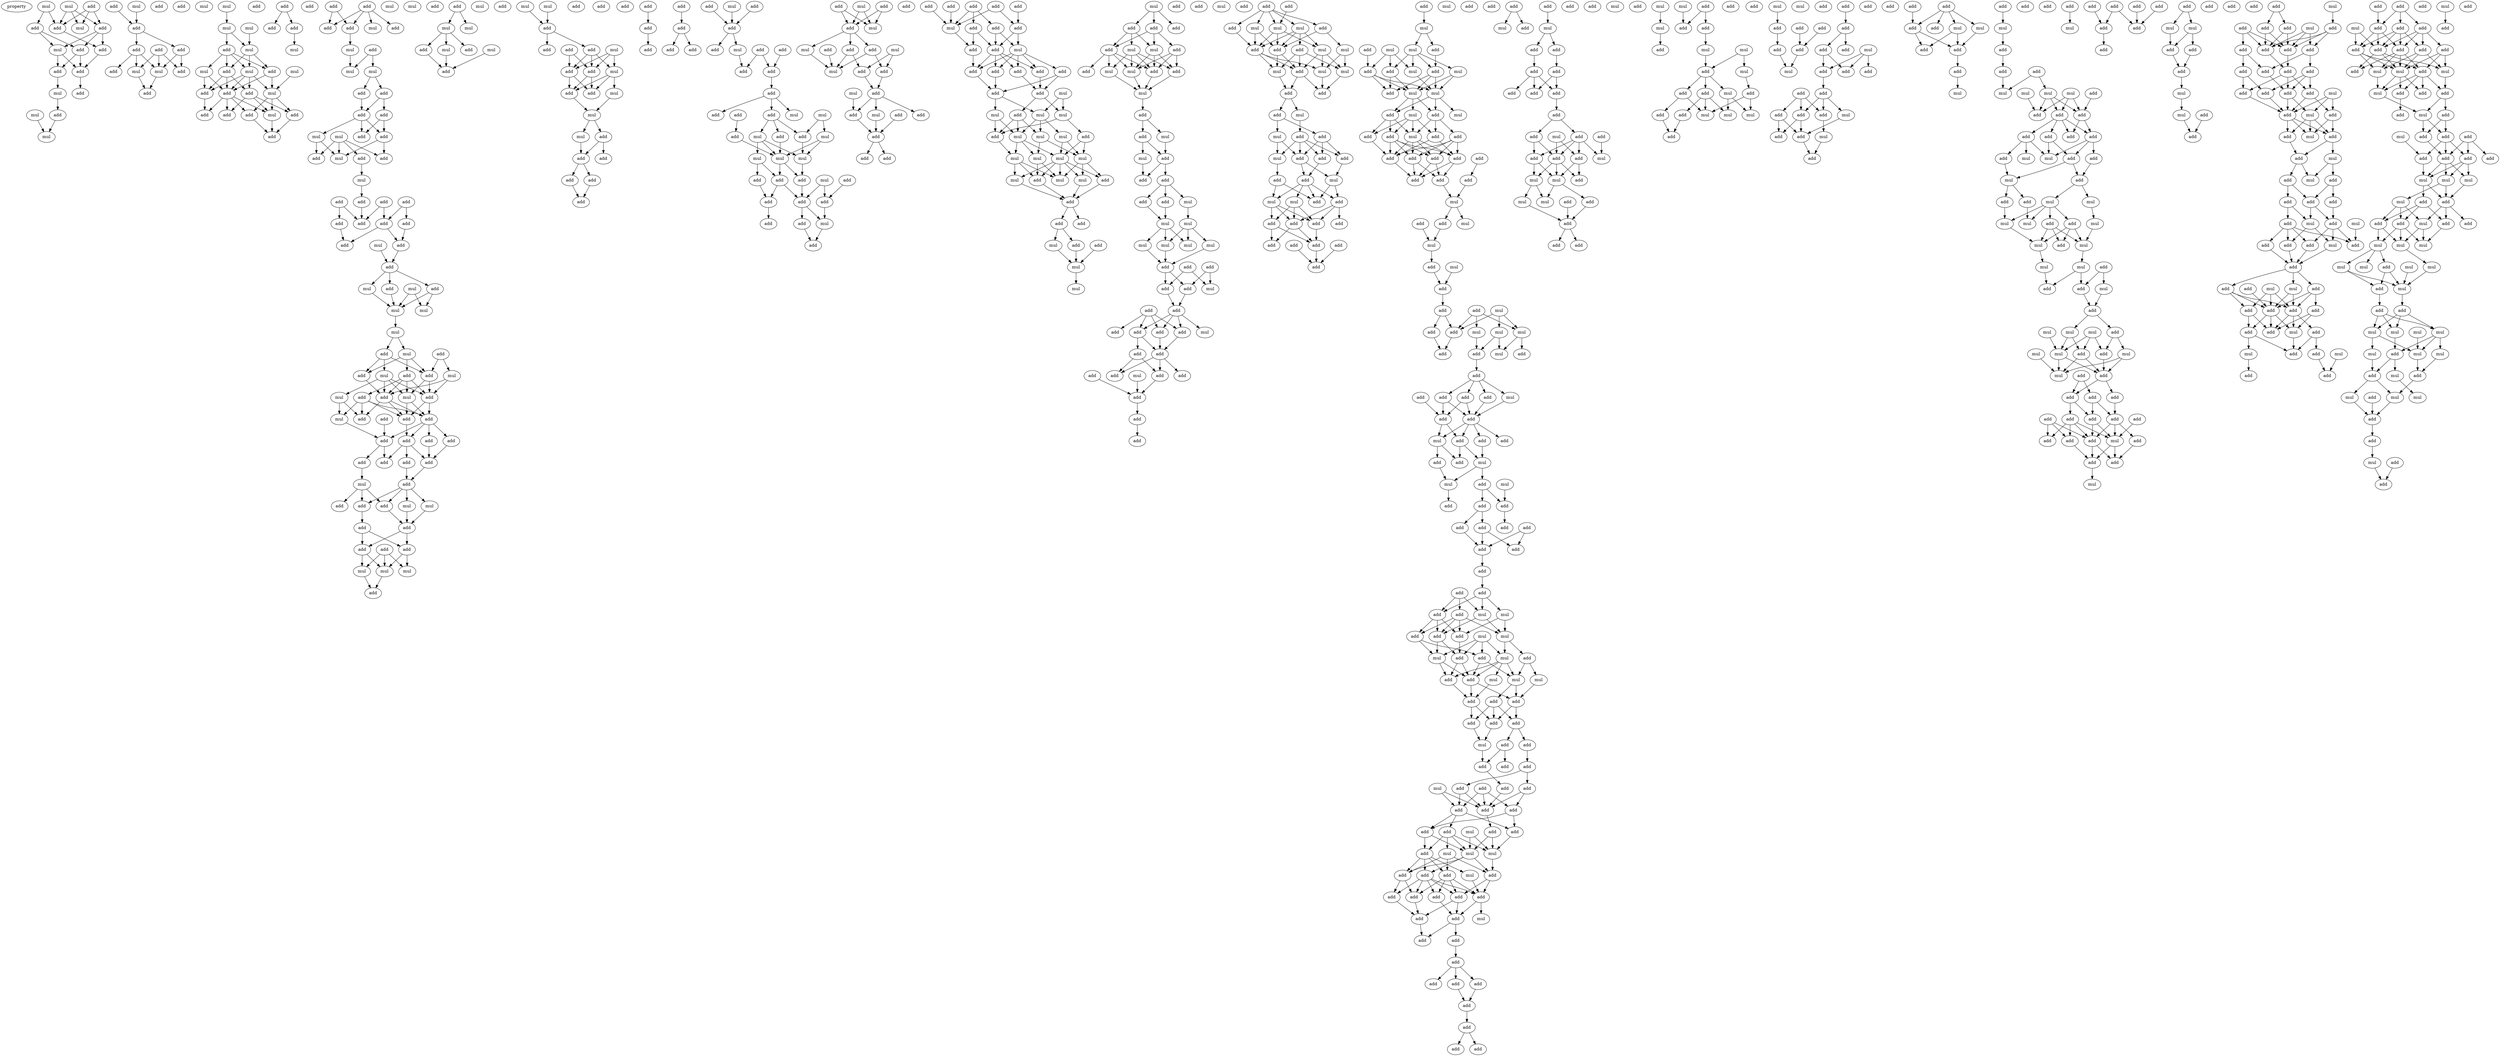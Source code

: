 digraph {
    node [fontcolor=black]
    property [mul=2,lf=1.1]
    0 [ label = add ];
    1 [ label = mul ];
    2 [ label = mul ];
    3 [ label = add ];
    4 [ label = add ];
    5 [ label = mul ];
    6 [ label = add ];
    7 [ label = mul ];
    8 [ label = add ];
    9 [ label = add ];
    10 [ label = add ];
    11 [ label = add ];
    12 [ label = add ];
    13 [ label = mul ];
    14 [ label = mul ];
    15 [ label = add ];
    16 [ label = mul ];
    17 [ label = add ];
    18 [ label = mul ];
    19 [ label = add ];
    20 [ label = add ];
    21 [ label = add ];
    22 [ label = add ];
    23 [ label = mul ];
    24 [ label = add ];
    25 [ label = add ];
    26 [ label = add ];
    27 [ label = mul ];
    28 [ label = add ];
    29 [ label = add ];
    30 [ label = mul ];
    31 [ label = mul ];
    32 [ label = mul ];
    33 [ label = mul ];
    34 [ label = add ];
    35 [ label = add ];
    36 [ label = mul ];
    37 [ label = mul ];
    38 [ label = mul ];
    39 [ label = add ];
    40 [ label = mul ];
    41 [ label = add ];
    42 [ label = add ];
    43 [ label = add ];
    44 [ label = mul ];
    45 [ label = add ];
    46 [ label = mul ];
    47 [ label = add ];
    48 [ label = add ];
    49 [ label = add ];
    50 [ label = add ];
    51 [ label = add ];
    52 [ label = add ];
    53 [ label = add ];
    54 [ label = add ];
    55 [ label = add ];
    56 [ label = mul ];
    57 [ label = add ];
    58 [ label = add ];
    59 [ label = add ];
    60 [ label = mul ];
    61 [ label = add ];
    62 [ label = add ];
    63 [ label = add ];
    64 [ label = mul ];
    65 [ label = mul ];
    66 [ label = mul ];
    67 [ label = add ];
    68 [ label = add ];
    69 [ label = add ];
    70 [ label = add ];
    71 [ label = mul ];
    72 [ label = mul ];
    73 [ label = add ];
    74 [ label = add ];
    75 [ label = mul ];
    76 [ label = add ];
    77 [ label = add ];
    78 [ label = mul ];
    79 [ label = add ];
    80 [ label = mul ];
    81 [ label = add ];
    82 [ label = add ];
    83 [ label = add ];
    84 [ label = add ];
    85 [ label = add ];
    86 [ label = add ];
    87 [ label = add ];
    88 [ label = add ];
    89 [ label = mul ];
    90 [ label = add ];
    91 [ label = add ];
    92 [ label = add ];
    93 [ label = mul ];
    94 [ label = mul ];
    95 [ label = add ];
    96 [ label = add ];
    97 [ label = mul ];
    98 [ label = mul ];
    99 [ label = mul ];
    100 [ label = mul ];
    101 [ label = add ];
    102 [ label = add ];
    103 [ label = mul ];
    104 [ label = add ];
    105 [ label = mul ];
    106 [ label = add ];
    107 [ label = add ];
    108 [ label = add ];
    109 [ label = add ];
    110 [ label = add ];
    111 [ label = mul ];
    112 [ label = mul ];
    113 [ label = mul ];
    114 [ label = add ];
    115 [ label = add ];
    116 [ label = add ];
    117 [ label = add ];
    118 [ label = add ];
    119 [ label = add ];
    120 [ label = add ];
    121 [ label = add ];
    122 [ label = add ];
    123 [ label = add ];
    124 [ label = add ];
    125 [ label = add ];
    126 [ label = add ];
    127 [ label = mul ];
    128 [ label = add ];
    129 [ label = mul ];
    130 [ label = add ];
    131 [ label = add ];
    132 [ label = mul ];
    133 [ label = add ];
    134 [ label = add ];
    135 [ label = add ];
    136 [ label = add ];
    137 [ label = add ];
    138 [ label = mul ];
    139 [ label = mul ];
    140 [ label = mul ];
    141 [ label = add ];
    142 [ label = mul ];
    143 [ label = add ];
    144 [ label = add ];
    145 [ label = mul ];
    146 [ label = mul ];
    147 [ label = add ];
    148 [ label = mul ];
    149 [ label = mul ];
    150 [ label = add ];
    151 [ label = mul ];
    152 [ label = add ];
    153 [ label = add ];
    154 [ label = mul ];
    155 [ label = mul ];
    156 [ label = add ];
    157 [ label = add ];
    158 [ label = mul ];
    159 [ label = add ];
    160 [ label = add ];
    161 [ label = add ];
    162 [ label = add ];
    163 [ label = mul ];
    164 [ label = add ];
    165 [ label = add ];
    166 [ label = add ];
    167 [ label = mul ];
    168 [ label = mul ];
    169 [ label = mul ];
    170 [ label = add ];
    171 [ label = add ];
    172 [ label = add ];
    173 [ label = add ];
    174 [ label = add ];
    175 [ label = add ];
    176 [ label = add ];
    177 [ label = add ];
    178 [ label = add ];
    179 [ label = add ];
    180 [ label = add ];
    181 [ label = add ];
    182 [ label = add ];
    183 [ label = add ];
    184 [ label = add ];
    185 [ label = mul ];
    186 [ label = add ];
    187 [ label = add ];
    188 [ label = add ];
    189 [ label = add ];
    190 [ label = add ];
    191 [ label = mul ];
    192 [ label = add ];
    193 [ label = add ];
    194 [ label = add ];
    195 [ label = add ];
    196 [ label = add ];
    197 [ label = add ];
    198 [ label = mul ];
    199 [ label = add ];
    200 [ label = mul ];
    201 [ label = mul ];
    202 [ label = add ];
    203 [ label = add ];
    204 [ label = mul ];
    205 [ label = add ];
    206 [ label = mul ];
    207 [ label = mul ];
    208 [ label = mul ];
    209 [ label = add ];
    210 [ label = add ];
    211 [ label = add ];
    212 [ label = add ];
    213 [ label = mul ];
    214 [ label = add ];
    215 [ label = add ];
    216 [ label = add ];
    217 [ label = add ];
    218 [ label = mul ];
    219 [ label = add ];
    220 [ label = add ];
    221 [ label = add ];
    222 [ label = mul ];
    223 [ label = add ];
    224 [ label = add ];
    225 [ label = mul ];
    226 [ label = mul ];
    227 [ label = add ];
    228 [ label = mul ];
    229 [ label = add ];
    230 [ label = add ];
    231 [ label = mul ];
    232 [ label = add ];
    233 [ label = add ];
    234 [ label = mul ];
    235 [ label = add ];
    236 [ label = add ];
    237 [ label = add ];
    238 [ label = mul ];
    239 [ label = add ];
    240 [ label = add ];
    241 [ label = add ];
    242 [ label = add ];
    243 [ label = add ];
    244 [ label = add ];
    245 [ label = add ];
    246 [ label = add ];
    247 [ label = add ];
    248 [ label = add ];
    249 [ label = add ];
    250 [ label = add ];
    251 [ label = mul ];
    252 [ label = add ];
    253 [ label = add ];
    254 [ label = add ];
    255 [ label = mul ];
    256 [ label = add ];
    257 [ label = add ];
    258 [ label = add ];
    259 [ label = add ];
    260 [ label = add ];
    261 [ label = mul ];
    262 [ label = add ];
    263 [ label = add ];
    264 [ label = mul ];
    265 [ label = add ];
    266 [ label = mul ];
    267 [ label = mul ];
    268 [ label = add ];
    269 [ label = mul ];
    270 [ label = mul ];
    271 [ label = mul ];
    272 [ label = add ];
    273 [ label = mul ];
    274 [ label = mul ];
    275 [ label = mul ];
    276 [ label = mul ];
    277 [ label = add ];
    278 [ label = mul ];
    279 [ label = mul ];
    280 [ label = mul ];
    281 [ label = add ];
    282 [ label = add ];
    283 [ label = add ];
    284 [ label = add ];
    285 [ label = add ];
    286 [ label = mul ];
    287 [ label = add ];
    288 [ label = mul ];
    289 [ label = mul ];
    290 [ label = mul ];
    291 [ label = add ];
    292 [ label = add ];
    293 [ label = add ];
    294 [ label = add ];
    295 [ label = add ];
    296 [ label = mul ];
    297 [ label = mul ];
    298 [ label = mul ];
    299 [ label = add ];
    300 [ label = add ];
    301 [ label = mul ];
    302 [ label = add ];
    303 [ label = mul ];
    304 [ label = add ];
    305 [ label = add ];
    306 [ label = add ];
    307 [ label = mul ];
    308 [ label = add ];
    309 [ label = mul ];
    310 [ label = add ];
    311 [ label = add ];
    312 [ label = add ];
    313 [ label = mul ];
    314 [ label = add ];
    315 [ label = add ];
    316 [ label = mul ];
    317 [ label = mul ];
    318 [ label = mul ];
    319 [ label = add ];
    320 [ label = mul ];
    321 [ label = mul ];
    322 [ label = mul ];
    323 [ label = mul ];
    324 [ label = add ];
    325 [ label = add ];
    326 [ label = add ];
    327 [ label = add ];
    328 [ label = add ];
    329 [ label = mul ];
    330 [ label = add ];
    331 [ label = add ];
    332 [ label = add ];
    333 [ label = add ];
    334 [ label = mul ];
    335 [ label = add ];
    336 [ label = add ];
    337 [ label = add ];
    338 [ label = add ];
    339 [ label = add ];
    340 [ label = mul ];
    341 [ label = add ];
    342 [ label = add ];
    343 [ label = add ];
    344 [ label = add ];
    345 [ label = add ];
    346 [ label = add ];
    347 [ label = add ];
    348 [ label = add ];
    349 [ label = mul ];
    350 [ label = mul ];
    351 [ label = mul ];
    352 [ label = add ];
    353 [ label = add ];
    354 [ label = mul ];
    355 [ label = add ];
    356 [ label = add ];
    357 [ label = mul ];
    358 [ label = add ];
    359 [ label = add ];
    360 [ label = mul ];
    361 [ label = mul ];
    362 [ label = mul ];
    363 [ label = add ];
    364 [ label = add ];
    365 [ label = mul ];
    366 [ label = add ];
    367 [ label = mul ];
    368 [ label = add ];
    369 [ label = add ];
    370 [ label = add ];
    371 [ label = add ];
    372 [ label = add ];
    373 [ label = mul ];
    374 [ label = add ];
    375 [ label = mul ];
    376 [ label = add ];
    377 [ label = add ];
    378 [ label = mul ];
    379 [ label = mul ];
    380 [ label = add ];
    381 [ label = add ];
    382 [ label = add ];
    383 [ label = add ];
    384 [ label = add ];
    385 [ label = add ];
    386 [ label = add ];
    387 [ label = add ];
    388 [ label = add ];
    389 [ label = add ];
    390 [ label = add ];
    391 [ label = mul ];
    392 [ label = add ];
    393 [ label = mul ];
    394 [ label = mul ];
    395 [ label = add ];
    396 [ label = add ];
    397 [ label = add ];
    398 [ label = add ];
    399 [ label = mul ];
    400 [ label = mul ];
    401 [ label = mul ];
    402 [ label = add ];
    403 [ label = mul ];
    404 [ label = mul ];
    405 [ label = add ];
    406 [ label = mul ];
    407 [ label = add ];
    408 [ label = add ];
    409 [ label = add ];
    410 [ label = mul ];
    411 [ label = add ];
    412 [ label = add ];
    413 [ label = add ];
    414 [ label = add ];
    415 [ label = add ];
    416 [ label = add ];
    417 [ label = add ];
    418 [ label = add ];
    419 [ label = add ];
    420 [ label = add ];
    421 [ label = mul ];
    422 [ label = mul ];
    423 [ label = add ];
    424 [ label = mul ];
    425 [ label = add ];
    426 [ label = mul ];
    427 [ label = add ];
    428 [ label = mul ];
    429 [ label = add ];
    430 [ label = add ];
    431 [ label = mul ];
    432 [ label = add ];
    433 [ label = add ];
    434 [ label = mul ];
    435 [ label = mul ];
    436 [ label = mul ];
    437 [ label = add ];
    438 [ label = add ];
    439 [ label = add ];
    440 [ label = mul ];
    441 [ label = add ];
    442 [ label = add ];
    443 [ label = add ];
    444 [ label = add ];
    445 [ label = add ];
    446 [ label = mul ];
    447 [ label = add ];
    448 [ label = add ];
    449 [ label = add ];
    450 [ label = add ];
    451 [ label = add ];
    452 [ label = add ];
    453 [ label = mul ];
    454 [ label = add ];
    455 [ label = add ];
    456 [ label = mul ];
    457 [ label = mul ];
    458 [ label = add ];
    459 [ label = add ];
    460 [ label = mul ];
    461 [ label = add ];
    462 [ label = add ];
    463 [ label = add ];
    464 [ label = add ];
    465 [ label = add ];
    466 [ label = add ];
    467 [ label = add ];
    468 [ label = add ];
    469 [ label = add ];
    470 [ label = add ];
    471 [ label = add ];
    472 [ label = add ];
    473 [ label = add ];
    474 [ label = mul ];
    475 [ label = add ];
    476 [ label = mul ];
    477 [ label = add ];
    478 [ label = mul ];
    479 [ label = mul ];
    480 [ label = add ];
    481 [ label = add ];
    482 [ label = add ];
    483 [ label = add ];
    484 [ label = mul ];
    485 [ label = add ];
    486 [ label = mul ];
    487 [ label = add ];
    488 [ label = mul ];
    489 [ label = add ];
    490 [ label = add ];
    491 [ label = mul ];
    492 [ label = mul ];
    493 [ label = add ];
    494 [ label = add ];
    495 [ label = add ];
    496 [ label = add ];
    497 [ label = add ];
    498 [ label = add ];
    499 [ label = add ];
    500 [ label = add ];
    501 [ label = mul ];
    502 [ label = add ];
    503 [ label = add ];
    504 [ label = add ];
    505 [ label = add ];
    506 [ label = add ];
    507 [ label = add ];
    508 [ label = mul ];
    509 [ label = add ];
    510 [ label = add ];
    511 [ label = add ];
    512 [ label = add ];
    513 [ label = add ];
    514 [ label = add ];
    515 [ label = add ];
    516 [ label = mul ];
    517 [ label = add ];
    518 [ label = mul ];
    519 [ label = mul ];
    520 [ label = add ];
    521 [ label = mul ];
    522 [ label = add ];
    523 [ label = add ];
    524 [ label = mul ];
    525 [ label = add ];
    526 [ label = add ];
    527 [ label = add ];
    528 [ label = add ];
    529 [ label = add ];
    530 [ label = add ];
    531 [ label = add ];
    532 [ label = mul ];
    533 [ label = add ];
    534 [ label = add ];
    535 [ label = add ];
    536 [ label = add ];
    537 [ label = add ];
    538 [ label = add ];
    539 [ label = add ];
    540 [ label = mul ];
    541 [ label = add ];
    542 [ label = add ];
    543 [ label = add ];
    544 [ label = add ];
    545 [ label = add ];
    546 [ label = add ];
    547 [ label = add ];
    548 [ label = add ];
    549 [ label = add ];
    550 [ label = mul ];
    551 [ label = add ];
    552 [ label = add ];
    553 [ label = add ];
    554 [ label = add ];
    555 [ label = add ];
    556 [ label = add ];
    557 [ label = add ];
    558 [ label = add ];
    559 [ label = add ];
    560 [ label = mul ];
    561 [ label = add ];
    562 [ label = add ];
    563 [ label = add ];
    564 [ label = add ];
    565 [ label = add ];
    566 [ label = mul ];
    567 [ label = add ];
    568 [ label = mul ];
    569 [ label = add ];
    570 [ label = mul ];
    571 [ label = mul ];
    572 [ label = mul ];
    573 [ label = add ];
    574 [ label = mul ];
    575 [ label = add ];
    576 [ label = add ];
    577 [ label = add ];
    578 [ label = add ];
    579 [ label = add ];
    580 [ label = mul ];
    581 [ label = mul ];
    582 [ label = add ];
    583 [ label = mul ];
    584 [ label = add ];
    585 [ label = add ];
    586 [ label = add ];
    587 [ label = mul ];
    588 [ label = add ];
    589 [ label = mul ];
    590 [ label = add ];
    591 [ label = add ];
    592 [ label = mul ];
    593 [ label = add ];
    594 [ label = mul ];
    595 [ label = add ];
    596 [ label = add ];
    597 [ label = mul ];
    598 [ label = add ];
    599 [ label = mul ];
    600 [ label = add ];
    601 [ label = mul ];
    602 [ label = add ];
    603 [ label = mul ];
    604 [ label = add ];
    605 [ label = mul ];
    606 [ label = add ];
    607 [ label = add ];
    608 [ label = add ];
    609 [ label = add ];
    610 [ label = mul ];
    611 [ label = add ];
    612 [ label = add ];
    613 [ label = add ];
    614 [ label = add ];
    615 [ label = mul ];
    616 [ label = add ];
    617 [ label = add ];
    618 [ label = add ];
    619 [ label = add ];
    620 [ label = add ];
    621 [ label = add ];
    622 [ label = add ];
    623 [ label = add ];
    624 [ label = add ];
    625 [ label = mul ];
    626 [ label = add ];
    627 [ label = mul ];
    628 [ label = add ];
    629 [ label = add ];
    630 [ label = add ];
    631 [ label = add ];
    632 [ label = add ];
    633 [ label = add ];
    634 [ label = add ];
    635 [ label = mul ];
    636 [ label = mul ];
    637 [ label = add ];
    638 [ label = add ];
    639 [ label = add ];
    640 [ label = add ];
    641 [ label = add ];
    642 [ label = mul ];
    643 [ label = mul ];
    644 [ label = add ];
    645 [ label = add ];
    646 [ label = add ];
    647 [ label = add ];
    648 [ label = add ];
    649 [ label = mul ];
    650 [ label = mul ];
    651 [ label = mul ];
    652 [ label = mul ];
    653 [ label = add ];
    654 [ label = add ];
    655 [ label = add ];
    656 [ label = add ];
    657 [ label = add ];
    658 [ label = add ];
    659 [ label = add ];
    660 [ label = mul ];
    661 [ label = mul ];
    662 [ label = add ];
    663 [ label = add ];
    664 [ label = add ];
    665 [ label = add ];
    666 [ label = mul ];
    667 [ label = mul ];
    668 [ label = add ];
    669 [ label = add ];
    670 [ label = mul ];
    671 [ label = add ];
    672 [ label = add ];
    673 [ label = mul ];
    674 [ label = mul ];
    675 [ label = mul ];
    676 [ label = add ];
    677 [ label = mul ];
    678 [ label = add ];
    679 [ label = mul ];
    680 [ label = mul ];
    681 [ label = add ];
    682 [ label = mul ];
    683 [ label = add ];
    684 [ label = mul ];
    685 [ label = add ];
    686 [ label = add ];
    687 [ label = add ];
    688 [ label = mul ];
    689 [ label = mul ];
    690 [ label = mul ];
    691 [ label = mul ];
    692 [ label = mul ];
    693 [ label = add ];
    694 [ label = mul ];
    695 [ label = add ];
    696 [ label = mul ];
    697 [ label = add ];
    698 [ label = add ];
    699 [ label = add ];
    700 [ label = add ];
    701 [ label = add ];
    702 [ label = add ];
    703 [ label = add ];
    704 [ label = add ];
    705 [ label = add ];
    706 [ label = add ];
    707 [ label = add ];
    708 [ label = add ];
    709 [ label = add ];
    710 [ label = add ];
    711 [ label = mul ];
    712 [ label = add ];
    713 [ label = add ];
    714 [ label = mul ];
    715 [ label = add ];
    716 [ label = mul ];
    717 [ label = add ];
    718 [ label = add ];
    719 [ label = add ];
    720 [ label = add ];
    721 [ label = add ];
    722 [ label = add ];
    723 [ label = add ];
    724 [ label = add ];
    725 [ label = mul ];
    726 [ label = mul ];
    727 [ label = add ];
    728 [ label = add ];
    729 [ label = add ];
    730 [ label = add ];
    731 [ label = add ];
    732 [ label = mul ];
    733 [ label = add ];
    734 [ label = mul ];
    735 [ label = add ];
    736 [ label = add ];
    737 [ label = mul ];
    738 [ label = add ];
    739 [ label = add ];
    740 [ label = mul ];
    741 [ label = add ];
    742 [ label = add ];
    743 [ label = add ];
    744 [ label = add ];
    745 [ label = add ];
    746 [ label = add ];
    747 [ label = add ];
    748 [ label = add ];
    749 [ label = add ];
    750 [ label = add ];
    751 [ label = add ];
    752 [ label = mul ];
    753 [ label = add ];
    754 [ label = add ];
    755 [ label = add ];
    756 [ label = add ];
    757 [ label = add ];
    758 [ label = add ];
    759 [ label = mul ];
    760 [ label = add ];
    761 [ label = add ];
    762 [ label = mul ];
    763 [ label = mul ];
    764 [ label = add ];
    765 [ label = add ];
    766 [ label = mul ];
    767 [ label = add ];
    768 [ label = add ];
    769 [ label = add ];
    770 [ label = add ];
    771 [ label = add ];
    772 [ label = add ];
    773 [ label = mul ];
    774 [ label = mul ];
    775 [ label = add ];
    776 [ label = add ];
    777 [ label = mul ];
    778 [ label = add ];
    779 [ label = add ];
    780 [ label = add ];
    781 [ label = mul ];
    782 [ label = add ];
    783 [ label = add ];
    784 [ label = mul ];
    785 [ label = add ];
    786 [ label = add ];
    787 [ label = add ];
    788 [ label = add ];
    789 [ label = add ];
    790 [ label = mul ];
    791 [ label = add ];
    792 [ label = add ];
    793 [ label = add ];
    794 [ label = mul ];
    795 [ label = mul ];
    796 [ label = add ];
    797 [ label = add ];
    798 [ label = add ];
    799 [ label = add ];
    800 [ label = add ];
    801 [ label = add ];
    802 [ label = mul ];
    803 [ label = add ];
    804 [ label = add ];
    805 [ label = add ];
    806 [ label = add ];
    807 [ label = add ];
    808 [ label = add ];
    809 [ label = add ];
    810 [ label = add ];
    811 [ label = mul ];
    812 [ label = mul ];
    813 [ label = mul ];
    814 [ label = add ];
    815 [ label = add ];
    816 [ label = add ];
    817 [ label = add ];
    818 [ label = mul ];
    819 [ label = add ];
    820 [ label = add ];
    821 [ label = mul ];
    822 [ label = add ];
    823 [ label = mul ];
    824 [ label = add ];
    825 [ label = add ];
    826 [ label = add ];
    827 [ label = add ];
    828 [ label = add ];
    829 [ label = add ];
    830 [ label = add ];
    831 [ label = mul ];
    832 [ label = mul ];
    833 [ label = mul ];
    834 [ label = add ];
    835 [ label = mul ];
    836 [ label = add ];
    837 [ label = add ];
    838 [ label = add ];
    839 [ label = mul ];
    840 [ label = add ];
    841 [ label = add ];
    842 [ label = mul ];
    843 [ label = mul ];
    844 [ label = mul ];
    845 [ label = mul ];
    846 [ label = add ];
    847 [ label = mul ];
    848 [ label = mul ];
    849 [ label = mul ];
    850 [ label = add ];
    851 [ label = mul ];
    852 [ label = add ];
    853 [ label = add ];
    854 [ label = add ];
    855 [ label = mul ];
    856 [ label = mul ];
    857 [ label = mul ];
    858 [ label = mul ];
    859 [ label = mul ];
    860 [ label = add ];
    861 [ label = mul ];
    862 [ label = mul ];
    863 [ label = mul ];
    864 [ label = add ];
    865 [ label = add ];
    866 [ label = mul ];
    867 [ label = add ];
    868 [ label = mul ];
    869 [ label = mul ];
    870 [ label = add ];
    871 [ label = add ];
    872 [ label = mul ];
    873 [ label = mul ];
    874 [ label = add ];
    875 [ label = add ];
    876 [ label = add ];
    877 [ label = add ];
    0 -> 4 [ name = 0 ];
    0 -> 5 [ name = 1 ];
    0 -> 6 [ name = 2 ];
    1 -> 4 [ name = 3 ];
    1 -> 5 [ name = 4 ];
    1 -> 6 [ name = 5 ];
    2 -> 3 [ name = 6 ];
    2 -> 6 [ name = 7 ];
    3 -> 7 [ name = 8 ];
    3 -> 8 [ name = 9 ];
    4 -> 7 [ name = 10 ];
    4 -> 8 [ name = 11 ];
    4 -> 9 [ name = 12 ];
    6 -> 9 [ name = 13 ];
    7 -> 10 [ name = 14 ];
    7 -> 11 [ name = 15 ];
    8 -> 10 [ name = 16 ];
    8 -> 11 [ name = 17 ];
    9 -> 11 [ name = 18 ];
    10 -> 13 [ name = 19 ];
    11 -> 12 [ name = 20 ];
    13 -> 15 [ name = 21 ];
    14 -> 16 [ name = 22 ];
    15 -> 16 [ name = 23 ];
    17 -> 19 [ name = 24 ];
    18 -> 19 [ name = 25 ];
    19 -> 21 [ name = 26 ];
    19 -> 22 [ name = 27 ];
    20 -> 23 [ name = 28 ];
    20 -> 24 [ name = 29 ];
    20 -> 27 [ name = 30 ];
    21 -> 24 [ name = 31 ];
    21 -> 27 [ name = 32 ];
    22 -> 23 [ name = 33 ];
    22 -> 26 [ name = 34 ];
    22 -> 27 [ name = 35 ];
    23 -> 29 [ name = 36 ];
    27 -> 29 [ name = 37 ];
    31 -> 33 [ name = 38 ];
    32 -> 36 [ name = 39 ];
    33 -> 35 [ name = 40 ];
    33 -> 36 [ name = 41 ];
    35 -> 37 [ name = 42 ];
    35 -> 38 [ name = 43 ];
    35 -> 39 [ name = 44 ];
    35 -> 41 [ name = 45 ];
    36 -> 37 [ name = 46 ];
    36 -> 39 [ name = 47 ];
    36 -> 41 [ name = 48 ];
    37 -> 42 [ name = 49 ];
    37 -> 43 [ name = 50 ];
    37 -> 44 [ name = 51 ];
    37 -> 45 [ name = 52 ];
    38 -> 42 [ name = 53 ];
    38 -> 45 [ name = 54 ];
    39 -> 44 [ name = 55 ];
    39 -> 45 [ name = 56 ];
    40 -> 44 [ name = 57 ];
    41 -> 42 [ name = 58 ];
    41 -> 43 [ name = 59 ];
    41 -> 45 [ name = 60 ];
    42 -> 50 [ name = 61 ];
    43 -> 46 [ name = 62 ];
    43 -> 47 [ name = 63 ];
    43 -> 49 [ name = 64 ];
    44 -> 46 [ name = 65 ];
    44 -> 47 [ name = 66 ];
    44 -> 48 [ name = 67 ];
    45 -> 46 [ name = 68 ];
    45 -> 48 [ name = 69 ];
    45 -> 49 [ name = 70 ];
    45 -> 50 [ name = 71 ];
    46 -> 51 [ name = 72 ];
    47 -> 51 [ name = 73 ];
    48 -> 51 [ name = 74 ];
    52 -> 53 [ name = 75 ];
    52 -> 54 [ name = 76 ];
    54 -> 56 [ name = 77 ];
    57 -> 59 [ name = 78 ];
    57 -> 60 [ name = 79 ];
    57 -> 61 [ name = 80 ];
    57 -> 62 [ name = 81 ];
    58 -> 59 [ name = 82 ];
    58 -> 61 [ name = 83 ];
    61 -> 64 [ name = 84 ];
    63 -> 65 [ name = 85 ];
    63 -> 66 [ name = 86 ];
    64 -> 65 [ name = 87 ];
    66 -> 67 [ name = 88 ];
    66 -> 68 [ name = 89 ];
    67 -> 69 [ name = 90 ];
    67 -> 70 [ name = 91 ];
    68 -> 69 [ name = 92 ];
    69 -> 71 [ name = 93 ];
    69 -> 73 [ name = 94 ];
    69 -> 74 [ name = 95 ];
    70 -> 73 [ name = 96 ];
    70 -> 74 [ name = 97 ];
    71 -> 75 [ name = 98 ];
    71 -> 77 [ name = 99 ];
    72 -> 75 [ name = 100 ];
    72 -> 76 [ name = 101 ];
    72 -> 77 [ name = 102 ];
    72 -> 79 [ name = 103 ];
    73 -> 75 [ name = 104 ];
    73 -> 76 [ name = 105 ];
    79 -> 80 [ name = 106 ];
    80 -> 83 [ name = 107 ];
    81 -> 87 [ name = 108 ];
    81 -> 88 [ name = 109 ];
    82 -> 85 [ name = 110 ];
    82 -> 87 [ name = 111 ];
    83 -> 87 [ name = 112 ];
    84 -> 86 [ name = 113 ];
    84 -> 88 [ name = 114 ];
    85 -> 90 [ name = 115 ];
    86 -> 91 [ name = 116 ];
    88 -> 90 [ name = 117 ];
    88 -> 91 [ name = 118 ];
    89 -> 92 [ name = 119 ];
    91 -> 92 [ name = 120 ];
    92 -> 94 [ name = 121 ];
    92 -> 95 [ name = 122 ];
    92 -> 96 [ name = 123 ];
    93 -> 97 [ name = 124 ];
    93 -> 98 [ name = 125 ];
    94 -> 98 [ name = 126 ];
    95 -> 97 [ name = 127 ];
    95 -> 98 [ name = 128 ];
    96 -> 98 [ name = 129 ];
    98 -> 99 [ name = 130 ];
    99 -> 100 [ name = 131 ];
    99 -> 102 [ name = 132 ];
    100 -> 104 [ name = 133 ];
    100 -> 106 [ name = 134 ];
    100 -> 107 [ name = 135 ];
    101 -> 105 [ name = 136 ];
    101 -> 106 [ name = 137 ];
    102 -> 103 [ name = 138 ];
    102 -> 104 [ name = 139 ];
    102 -> 106 [ name = 140 ];
    103 -> 108 [ name = 141 ];
    103 -> 110 [ name = 142 ];
    103 -> 111 [ name = 143 ];
    103 -> 112 [ name = 144 ];
    104 -> 110 [ name = 145 ];
    105 -> 108 [ name = 146 ];
    105 -> 110 [ name = 147 ];
    106 -> 108 [ name = 148 ];
    106 -> 111 [ name = 149 ];
    107 -> 108 [ name = 150 ];
    107 -> 109 [ name = 151 ];
    107 -> 110 [ name = 152 ];
    107 -> 111 [ name = 153 ];
    108 -> 116 [ name = 154 ];
    108 -> 117 [ name = 155 ];
    109 -> 113 [ name = 156 ];
    109 -> 114 [ name = 157 ];
    109 -> 116 [ name = 158 ];
    109 -> 117 [ name = 159 ];
    110 -> 114 [ name = 160 ];
    110 -> 116 [ name = 161 ];
    110 -> 117 [ name = 162 ];
    111 -> 116 [ name = 163 ];
    111 -> 117 [ name = 164 ];
    112 -> 113 [ name = 165 ];
    112 -> 114 [ name = 166 ];
    113 -> 118 [ name = 167 ];
    115 -> 118 [ name = 168 ];
    116 -> 118 [ name = 169 ];
    116 -> 119 [ name = 170 ];
    116 -> 120 [ name = 171 ];
    116 -> 121 [ name = 172 ];
    117 -> 121 [ name = 173 ];
    118 -> 122 [ name = 174 ];
    118 -> 124 [ name = 175 ];
    119 -> 125 [ name = 176 ];
    120 -> 125 [ name = 177 ];
    121 -> 122 [ name = 178 ];
    121 -> 123 [ name = 179 ];
    121 -> 125 [ name = 180 ];
    123 -> 126 [ name = 181 ];
    124 -> 127 [ name = 182 ];
    125 -> 126 [ name = 183 ];
    126 -> 129 [ name = 184 ];
    126 -> 130 [ name = 185 ];
    126 -> 131 [ name = 186 ];
    126 -> 132 [ name = 187 ];
    127 -> 128 [ name = 188 ];
    127 -> 130 [ name = 189 ];
    127 -> 131 [ name = 190 ];
    129 -> 133 [ name = 191 ];
    130 -> 133 [ name = 192 ];
    131 -> 134 [ name = 193 ];
    132 -> 133 [ name = 194 ];
    133 -> 136 [ name = 195 ];
    133 -> 137 [ name = 196 ];
    134 -> 136 [ name = 197 ];
    134 -> 137 [ name = 198 ];
    135 -> 138 [ name = 199 ];
    135 -> 139 [ name = 200 ];
    135 -> 140 [ name = 201 ];
    136 -> 138 [ name = 202 ];
    136 -> 140 [ name = 203 ];
    137 -> 138 [ name = 204 ];
    137 -> 139 [ name = 205 ];
    138 -> 141 [ name = 206 ];
    139 -> 141 [ name = 207 ];
    144 -> 145 [ name = 208 ];
    144 -> 146 [ name = 209 ];
    145 -> 147 [ name = 210 ];
    145 -> 149 [ name = 211 ];
    145 -> 150 [ name = 212 ];
    147 -> 152 [ name = 213 ];
    148 -> 152 [ name = 214 ];
    149 -> 152 [ name = 215 ];
    154 -> 156 [ name = 216 ];
    155 -> 156 [ name = 217 ];
    156 -> 157 [ name = 218 ];
    156 -> 160 [ name = 219 ];
    158 -> 161 [ name = 220 ];
    158 -> 162 [ name = 221 ];
    158 -> 163 [ name = 222 ];
    159 -> 161 [ name = 223 ];
    159 -> 162 [ name = 224 ];
    160 -> 161 [ name = 225 ];
    160 -> 162 [ name = 226 ];
    160 -> 163 [ name = 227 ];
    161 -> 164 [ name = 228 ];
    161 -> 165 [ name = 229 ];
    162 -> 164 [ name = 230 ];
    162 -> 165 [ name = 231 ];
    163 -> 164 [ name = 232 ];
    163 -> 165 [ name = 233 ];
    163 -> 167 [ name = 234 ];
    165 -> 168 [ name = 235 ];
    167 -> 168 [ name = 236 ];
    168 -> 169 [ name = 237 ];
    168 -> 170 [ name = 238 ];
    169 -> 172 [ name = 239 ];
    170 -> 171 [ name = 240 ];
    170 -> 172 [ name = 241 ];
    172 -> 173 [ name = 242 ];
    172 -> 175 [ name = 243 ];
    173 -> 176 [ name = 244 ];
    175 -> 176 [ name = 245 ];
    178 -> 179 [ name = 246 ];
    179 -> 180 [ name = 247 ];
    181 -> 182 [ name = 248 ];
    182 -> 184 [ name = 249 ];
    182 -> 187 [ name = 250 ];
    183 -> 188 [ name = 251 ];
    185 -> 188 [ name = 252 ];
    186 -> 188 [ name = 253 ];
    188 -> 189 [ name = 254 ];
    188 -> 191 [ name = 255 ];
    190 -> 193 [ name = 256 ];
    191 -> 194 [ name = 257 ];
    192 -> 193 [ name = 258 ];
    192 -> 194 [ name = 259 ];
    193 -> 195 [ name = 260 ];
    195 -> 196 [ name = 261 ];
    195 -> 199 [ name = 262 ];
    195 -> 200 [ name = 263 ];
    197 -> 205 [ name = 264 ];
    198 -> 201 [ name = 265 ];
    198 -> 203 [ name = 266 ];
    199 -> 202 [ name = 267 ];
    199 -> 203 [ name = 268 ];
    199 -> 204 [ name = 269 ];
    201 -> 206 [ name = 270 ];
    201 -> 208 [ name = 271 ];
    202 -> 208 [ name = 272 ];
    203 -> 206 [ name = 273 ];
    204 -> 206 [ name = 274 ];
    204 -> 207 [ name = 275 ];
    204 -> 208 [ name = 276 ];
    205 -> 208 [ name = 277 ];
    206 -> 209 [ name = 278 ];
    207 -> 211 [ name = 279 ];
    207 -> 212 [ name = 280 ];
    208 -> 209 [ name = 281 ];
    208 -> 211 [ name = 282 ];
    209 -> 216 [ name = 283 ];
    210 -> 215 [ name = 284 ];
    211 -> 214 [ name = 285 ];
    211 -> 216 [ name = 286 ];
    212 -> 214 [ name = 287 ];
    213 -> 215 [ name = 288 ];
    213 -> 216 [ name = 289 ];
    214 -> 219 [ name = 290 ];
    215 -> 218 [ name = 291 ];
    216 -> 217 [ name = 292 ];
    216 -> 218 [ name = 293 ];
    217 -> 220 [ name = 294 ];
    218 -> 220 [ name = 295 ];
    221 -> 224 [ name = 296 ];
    221 -> 225 [ name = 297 ];
    222 -> 224 [ name = 298 ];
    222 -> 225 [ name = 299 ];
    223 -> 224 [ name = 300 ];
    223 -> 225 [ name = 301 ];
    224 -> 226 [ name = 302 ];
    224 -> 227 [ name = 303 ];
    224 -> 229 [ name = 304 ];
    226 -> 231 [ name = 305 ];
    227 -> 231 [ name = 306 ];
    227 -> 233 [ name = 307 ];
    228 -> 232 [ name = 308 ];
    228 -> 233 [ name = 309 ];
    229 -> 231 [ name = 310 ];
    229 -> 232 [ name = 311 ];
    230 -> 231 [ name = 312 ];
    232 -> 235 [ name = 313 ];
    233 -> 235 [ name = 314 ];
    234 -> 236 [ name = 315 ];
    235 -> 236 [ name = 316 ];
    235 -> 237 [ name = 317 ];
    235 -> 238 [ name = 318 ];
    236 -> 240 [ name = 319 ];
    238 -> 240 [ name = 320 ];
    239 -> 240 [ name = 321 ];
    240 -> 241 [ name = 322 ];
    240 -> 242 [ name = 323 ];
    244 -> 251 [ name = 324 ];
    244 -> 252 [ name = 325 ];
    245 -> 249 [ name = 326 ];
    245 -> 250 [ name = 327 ];
    245 -> 251 [ name = 328 ];
    246 -> 251 [ name = 329 ];
    247 -> 252 [ name = 330 ];
    248 -> 251 [ name = 331 ];
    249 -> 254 [ name = 332 ];
    249 -> 255 [ name = 333 ];
    250 -> 253 [ name = 334 ];
    250 -> 254 [ name = 335 ];
    251 -> 253 [ name = 336 ];
    252 -> 254 [ name = 337 ];
    252 -> 255 [ name = 338 ];
    253 -> 258 [ name = 339 ];
    254 -> 256 [ name = 340 ];
    254 -> 257 [ name = 341 ];
    254 -> 258 [ name = 342 ];
    254 -> 260 [ name = 343 ];
    255 -> 256 [ name = 344 ];
    255 -> 257 [ name = 345 ];
    255 -> 258 [ name = 346 ];
    255 -> 259 [ name = 347 ];
    255 -> 260 [ name = 348 ];
    256 -> 262 [ name = 349 ];
    257 -> 263 [ name = 350 ];
    258 -> 262 [ name = 351 ];
    259 -> 262 [ name = 352 ];
    259 -> 263 [ name = 353 ];
    260 -> 263 [ name = 354 ];
    261 -> 266 [ name = 355 ];
    261 -> 267 [ name = 356 ];
    262 -> 264 [ name = 357 ];
    262 -> 267 [ name = 358 ];
    263 -> 265 [ name = 359 ];
    263 -> 266 [ name = 360 ];
    264 -> 271 [ name = 361 ];
    264 -> 272 [ name = 362 ];
    265 -> 269 [ name = 363 ];
    265 -> 271 [ name = 364 ];
    265 -> 272 [ name = 365 ];
    266 -> 268 [ name = 366 ];
    266 -> 272 [ name = 367 ];
    267 -> 269 [ name = 368 ];
    267 -> 270 [ name = 369 ];
    267 -> 271 [ name = 370 ];
    268 -> 273 [ name = 371 ];
    268 -> 274 [ name = 372 ];
    269 -> 273 [ name = 373 ];
    269 -> 276 [ name = 374 ];
    270 -> 273 [ name = 375 ];
    270 -> 274 [ name = 376 ];
    271 -> 274 [ name = 377 ];
    271 -> 275 [ name = 378 ];
    271 -> 276 [ name = 379 ];
    272 -> 275 [ name = 380 ];
    273 -> 278 [ name = 381 ];
    273 -> 280 [ name = 382 ];
    273 -> 281 [ name = 383 ];
    274 -> 277 [ name = 384 ];
    274 -> 278 [ name = 385 ];
    274 -> 279 [ name = 386 ];
    274 -> 280 [ name = 387 ];
    274 -> 281 [ name = 388 ];
    275 -> 277 [ name = 389 ];
    275 -> 279 [ name = 390 ];
    275 -> 280 [ name = 391 ];
    276 -> 277 [ name = 392 ];
    276 -> 280 [ name = 393 ];
    277 -> 282 [ name = 394 ];
    278 -> 282 [ name = 395 ];
    279 -> 282 [ name = 396 ];
    281 -> 282 [ name = 397 ];
    282 -> 283 [ name = 398 ];
    282 -> 284 [ name = 399 ];
    283 -> 285 [ name = 400 ];
    283 -> 286 [ name = 401 ];
    285 -> 288 [ name = 402 ];
    286 -> 288 [ name = 403 ];
    287 -> 288 [ name = 404 ];
    288 -> 289 [ name = 405 ];
    290 -> 291 [ name = 406 ];
    290 -> 292 [ name = 407 ];
    290 -> 293 [ name = 408 ];
    291 -> 294 [ name = 409 ];
    291 -> 296 [ name = 410 ];
    291 -> 297 [ name = 411 ];
    292 -> 294 [ name = 412 ];
    292 -> 295 [ name = 413 ];
    292 -> 296 [ name = 414 ];
    294 -> 298 [ name = 415 ];
    294 -> 299 [ name = 416 ];
    294 -> 301 [ name = 417 ];
    294 -> 302 [ name = 418 ];
    295 -> 299 [ name = 419 ];
    295 -> 300 [ name = 420 ];
    295 -> 301 [ name = 421 ];
    296 -> 299 [ name = 422 ];
    296 -> 300 [ name = 423 ];
    296 -> 301 [ name = 424 ];
    297 -> 298 [ name = 425 ];
    297 -> 299 [ name = 426 ];
    297 -> 300 [ name = 427 ];
    297 -> 301 [ name = 428 ];
    298 -> 303 [ name = 429 ];
    299 -> 303 [ name = 430 ];
    300 -> 303 [ name = 431 ];
    301 -> 303 [ name = 432 ];
    303 -> 306 [ name = 433 ];
    306 -> 307 [ name = 434 ];
    306 -> 308 [ name = 435 ];
    307 -> 310 [ name = 436 ];
    308 -> 309 [ name = 437 ];
    308 -> 310 [ name = 438 ];
    309 -> 311 [ name = 439 ];
    310 -> 311 [ name = 440 ];
    310 -> 312 [ name = 441 ];
    312 -> 313 [ name = 442 ];
    312 -> 314 [ name = 443 ];
    312 -> 315 [ name = 444 ];
    313 -> 318 [ name = 445 ];
    314 -> 316 [ name = 446 ];
    315 -> 316 [ name = 447 ];
    316 -> 321 [ name = 448 ];
    316 -> 322 [ name = 449 ];
    316 -> 323 [ name = 450 ];
    318 -> 320 [ name = 451 ];
    318 -> 321 [ name = 452 ];
    318 -> 322 [ name = 453 ];
    320 -> 325 [ name = 454 ];
    322 -> 325 [ name = 455 ];
    323 -> 325 [ name = 456 ];
    324 -> 327 [ name = 457 ];
    324 -> 329 [ name = 458 ];
    325 -> 327 [ name = 459 ];
    325 -> 328 [ name = 460 ];
    326 -> 328 [ name = 461 ];
    326 -> 329 [ name = 462 ];
    327 -> 330 [ name = 463 ];
    328 -> 330 [ name = 464 ];
    330 -> 332 [ name = 465 ];
    330 -> 333 [ name = 466 ];
    330 -> 334 [ name = 467 ];
    330 -> 335 [ name = 468 ];
    331 -> 332 [ name = 469 ];
    331 -> 333 [ name = 470 ];
    331 -> 335 [ name = 471 ];
    331 -> 336 [ name = 472 ];
    332 -> 337 [ name = 473 ];
    333 -> 337 [ name = 474 ];
    335 -> 337 [ name = 475 ];
    335 -> 338 [ name = 476 ];
    337 -> 339 [ name = 477 ];
    337 -> 342 [ name = 478 ];
    337 -> 343 [ name = 479 ];
    338 -> 342 [ name = 480 ];
    338 -> 343 [ name = 481 ];
    340 -> 344 [ name = 482 ];
    341 -> 344 [ name = 483 ];
    343 -> 344 [ name = 484 ];
    344 -> 345 [ name = 485 ];
    345 -> 346 [ name = 486 ];
    347 -> 349 [ name = 487 ];
    347 -> 350 [ name = 488 ];
    347 -> 351 [ name = 489 ];
    347 -> 352 [ name = 490 ];
    347 -> 353 [ name = 491 ];
    348 -> 349 [ name = 492 ];
    349 -> 354 [ name = 493 ];
    349 -> 355 [ name = 494 ];
    349 -> 356 [ name = 495 ];
    350 -> 355 [ name = 496 ];
    350 -> 356 [ name = 497 ];
    351 -> 354 [ name = 498 ];
    351 -> 355 [ name = 499 ];
    351 -> 356 [ name = 500 ];
    351 -> 358 [ name = 501 ];
    352 -> 355 [ name = 502 ];
    352 -> 357 [ name = 503 ];
    353 -> 356 [ name = 504 ];
    354 -> 359 [ name = 505 ];
    354 -> 360 [ name = 506 ];
    354 -> 361 [ name = 507 ];
    355 -> 359 [ name = 508 ];
    355 -> 362 [ name = 509 ];
    356 -> 359 [ name = 510 ];
    356 -> 361 [ name = 511 ];
    356 -> 362 [ name = 512 ];
    357 -> 360 [ name = 513 ];
    357 -> 361 [ name = 514 ];
    358 -> 359 [ name = 515 ];
    358 -> 360 [ name = 516 ];
    358 -> 362 [ name = 517 ];
    359 -> 363 [ name = 518 ];
    359 -> 364 [ name = 519 ];
    360 -> 364 [ name = 520 ];
    361 -> 364 [ name = 521 ];
    362 -> 363 [ name = 522 ];
    363 -> 365 [ name = 523 ];
    363 -> 366 [ name = 524 ];
    365 -> 368 [ name = 525 ];
    366 -> 367 [ name = 526 ];
    366 -> 369 [ name = 527 ];
    367 -> 372 [ name = 528 ];
    367 -> 373 [ name = 529 ];
    368 -> 370 [ name = 530 ];
    368 -> 371 [ name = 531 ];
    368 -> 372 [ name = 532 ];
    368 -> 373 [ name = 533 ];
    369 -> 370 [ name = 534 ];
    369 -> 371 [ name = 535 ];
    369 -> 372 [ name = 536 ];
    370 -> 376 [ name = 537 ];
    371 -> 375 [ name = 538 ];
    372 -> 375 [ name = 539 ];
    372 -> 376 [ name = 540 ];
    373 -> 374 [ name = 541 ];
    374 -> 378 [ name = 542 ];
    374 -> 380 [ name = 543 ];
    375 -> 377 [ name = 544 ];
    375 -> 380 [ name = 545 ];
    376 -> 377 [ name = 546 ];
    376 -> 378 [ name = 547 ];
    376 -> 379 [ name = 548 ];
    376 -> 380 [ name = 549 ];
    377 -> 381 [ name = 550 ];
    377 -> 383 [ name = 551 ];
    377 -> 384 [ name = 552 ];
    378 -> 381 [ name = 553 ];
    378 -> 382 [ name = 554 ];
    378 -> 383 [ name = 555 ];
    379 -> 381 [ name = 556 ];
    379 -> 382 [ name = 557 ];
    379 -> 383 [ name = 558 ];
    381 -> 385 [ name = 559 ];
    381 -> 387 [ name = 560 ];
    382 -> 385 [ name = 561 ];
    382 -> 387 [ name = 562 ];
    383 -> 387 [ name = 563 ];
    386 -> 390 [ name = 564 ];
    387 -> 390 [ name = 565 ];
    388 -> 390 [ name = 566 ];
    389 -> 391 [ name = 567 ];
    391 -> 392 [ name = 568 ];
    391 -> 393 [ name = 569 ];
    392 -> 397 [ name = 570 ];
    393 -> 397 [ name = 571 ];
    393 -> 398 [ name = 572 ];
    393 -> 399 [ name = 573 ];
    393 -> 400 [ name = 574 ];
    394 -> 396 [ name = 575 ];
    394 -> 398 [ name = 576 ];
    394 -> 400 [ name = 577 ];
    395 -> 396 [ name = 578 ];
    396 -> 401 [ name = 579 ];
    396 -> 402 [ name = 580 ];
    396 -> 403 [ name = 581 ];
    397 -> 401 [ name = 582 ];
    397 -> 402 [ name = 583 ];
    397 -> 403 [ name = 584 ];
    398 -> 402 [ name = 585 ];
    398 -> 403 [ name = 586 ];
    399 -> 401 [ name = 587 ];
    399 -> 403 [ name = 588 ];
    400 -> 401 [ name = 589 ];
    401 -> 404 [ name = 590 ];
    401 -> 405 [ name = 591 ];
    401 -> 407 [ name = 592 ];
    403 -> 405 [ name = 593 ];
    403 -> 406 [ name = 594 ];
    403 -> 407 [ name = 595 ];
    405 -> 409 [ name = 596 ];
    405 -> 410 [ name = 597 ];
    405 -> 412 [ name = 598 ];
    406 -> 408 [ name = 599 ];
    406 -> 409 [ name = 600 ];
    406 -> 410 [ name = 601 ];
    406 -> 411 [ name = 602 ];
    407 -> 408 [ name = 603 ];
    407 -> 410 [ name = 604 ];
    407 -> 411 [ name = 605 ];
    408 -> 413 [ name = 606 ];
    408 -> 415 [ name = 607 ];
    408 -> 416 [ name = 608 ];
    408 -> 417 [ name = 609 ];
    409 -> 415 [ name = 610 ];
    409 -> 416 [ name = 611 ];
    410 -> 413 [ name = 612 ];
    410 -> 415 [ name = 613 ];
    410 -> 416 [ name = 614 ];
    410 -> 417 [ name = 615 ];
    411 -> 415 [ name = 616 ];
    412 -> 413 [ name = 617 ];
    412 -> 415 [ name = 618 ];
    412 -> 416 [ name = 619 ];
    412 -> 417 [ name = 620 ];
    413 -> 418 [ name = 621 ];
    413 -> 420 [ name = 622 ];
    414 -> 419 [ name = 623 ];
    415 -> 418 [ name = 624 ];
    416 -> 418 [ name = 625 ];
    416 -> 420 [ name = 626 ];
    417 -> 418 [ name = 627 ];
    417 -> 420 [ name = 628 ];
    419 -> 421 [ name = 629 ];
    420 -> 421 [ name = 630 ];
    421 -> 423 [ name = 631 ];
    421 -> 424 [ name = 632 ];
    423 -> 426 [ name = 633 ];
    425 -> 426 [ name = 634 ];
    426 -> 427 [ name = 635 ];
    427 -> 429 [ name = 636 ];
    428 -> 429 [ name = 637 ];
    429 -> 432 [ name = 638 ];
    430 -> 434 [ name = 639 ];
    430 -> 435 [ name = 640 ];
    430 -> 437 [ name = 641 ];
    431 -> 435 [ name = 642 ];
    431 -> 436 [ name = 643 ];
    431 -> 437 [ name = 644 ];
    432 -> 433 [ name = 645 ];
    432 -> 437 [ name = 646 ];
    433 -> 439 [ name = 647 ];
    434 -> 438 [ name = 648 ];
    435 -> 440 [ name = 649 ];
    435 -> 441 [ name = 650 ];
    436 -> 438 [ name = 651 ];
    436 -> 440 [ name = 652 ];
    437 -> 439 [ name = 653 ];
    438 -> 442 [ name = 654 ];
    442 -> 443 [ name = 655 ];
    442 -> 445 [ name = 656 ];
    442 -> 446 [ name = 657 ];
    442 -> 447 [ name = 658 ];
    443 -> 448 [ name = 659 ];
    443 -> 449 [ name = 660 ];
    444 -> 448 [ name = 661 ];
    445 -> 449 [ name = 662 ];
    446 -> 449 [ name = 663 ];
    447 -> 448 [ name = 664 ];
    447 -> 449 [ name = 665 ];
    448 -> 452 [ name = 666 ];
    448 -> 453 [ name = 667 ];
    449 -> 450 [ name = 668 ];
    449 -> 451 [ name = 669 ];
    449 -> 452 [ name = 670 ];
    449 -> 453 [ name = 671 ];
    450 -> 456 [ name = 672 ];
    452 -> 454 [ name = 673 ];
    452 -> 456 [ name = 674 ];
    453 -> 454 [ name = 675 ];
    453 -> 455 [ name = 676 ];
    455 -> 457 [ name = 677 ];
    456 -> 457 [ name = 678 ];
    456 -> 458 [ name = 679 ];
    457 -> 461 [ name = 680 ];
    458 -> 462 [ name = 681 ];
    458 -> 463 [ name = 682 ];
    460 -> 463 [ name = 683 ];
    462 -> 465 [ name = 684 ];
    462 -> 466 [ name = 685 ];
    463 -> 467 [ name = 686 ];
    464 -> 468 [ name = 687 ];
    464 -> 470 [ name = 688 ];
    465 -> 468 [ name = 689 ];
    466 -> 468 [ name = 690 ];
    466 -> 470 [ name = 691 ];
    468 -> 471 [ name = 692 ];
    471 -> 472 [ name = 693 ];
    472 -> 474 [ name = 694 ];
    472 -> 475 [ name = 695 ];
    472 -> 476 [ name = 696 ];
    473 -> 474 [ name = 697 ];
    473 -> 475 [ name = 698 ];
    473 -> 477 [ name = 699 ];
    474 -> 479 [ name = 700 ];
    474 -> 481 [ name = 701 ];
    475 -> 480 [ name = 702 ];
    475 -> 481 [ name = 703 ];
    475 -> 482 [ name = 704 ];
    476 -> 479 [ name = 705 ];
    476 -> 480 [ name = 706 ];
    477 -> 479 [ name = 707 ];
    477 -> 480 [ name = 708 ];
    477 -> 481 [ name = 709 ];
    477 -> 482 [ name = 710 ];
    478 -> 483 [ name = 711 ];
    478 -> 484 [ name = 712 ];
    478 -> 486 [ name = 713 ];
    478 -> 487 [ name = 714 ];
    479 -> 484 [ name = 715 ];
    479 -> 485 [ name = 716 ];
    480 -> 483 [ name = 717 ];
    481 -> 483 [ name = 718 ];
    481 -> 486 [ name = 719 ];
    482 -> 486 [ name = 720 ];
    482 -> 487 [ name = 721 ];
    483 -> 489 [ name = 722 ];
    483 -> 490 [ name = 723 ];
    484 -> 489 [ name = 724 ];
    484 -> 490 [ name = 725 ];
    484 -> 491 [ name = 726 ];
    484 -> 492 [ name = 727 ];
    485 -> 488 [ name = 728 ];
    485 -> 491 [ name = 729 ];
    486 -> 489 [ name = 730 ];
    486 -> 490 [ name = 731 ];
    487 -> 489 [ name = 732 ];
    487 -> 491 [ name = 733 ];
    488 -> 493 [ name = 734 ];
    489 -> 493 [ name = 735 ];
    489 -> 495 [ name = 736 ];
    490 -> 495 [ name = 737 ];
    491 -> 493 [ name = 738 ];
    491 -> 494 [ name = 739 ];
    492 -> 495 [ name = 740 ];
    493 -> 496 [ name = 741 ];
    493 -> 498 [ name = 742 ];
    494 -> 496 [ name = 743 ];
    494 -> 497 [ name = 744 ];
    494 -> 498 [ name = 745 ];
    495 -> 496 [ name = 746 ];
    495 -> 497 [ name = 747 ];
    496 -> 501 [ name = 748 ];
    497 -> 501 [ name = 749 ];
    498 -> 499 [ name = 750 ];
    498 -> 500 [ name = 751 ];
    499 -> 503 [ name = 752 ];
    499 -> 504 [ name = 753 ];
    500 -> 502 [ name = 754 ];
    501 -> 504 [ name = 755 ];
    502 -> 507 [ name = 756 ];
    502 -> 509 [ name = 757 ];
    504 -> 505 [ name = 758 ];
    505 -> 511 [ name = 759 ];
    506 -> 510 [ name = 760 ];
    506 -> 511 [ name = 761 ];
    506 -> 512 [ name = 762 ];
    507 -> 510 [ name = 763 ];
    507 -> 511 [ name = 764 ];
    508 -> 510 [ name = 765 ];
    508 -> 511 [ name = 766 ];
    509 -> 511 [ name = 767 ];
    509 -> 512 [ name = 768 ];
    510 -> 513 [ name = 769 ];
    510 -> 514 [ name = 770 ];
    510 -> 517 [ name = 771 ];
    511 -> 515 [ name = 772 ];
    512 -> 513 [ name = 773 ];
    512 -> 517 [ name = 774 ];
    513 -> 518 [ name = 775 ];
    514 -> 518 [ name = 776 ];
    514 -> 519 [ name = 777 ];
    514 -> 520 [ name = 778 ];
    514 -> 521 [ name = 779 ];
    515 -> 518 [ name = 780 ];
    515 -> 519 [ name = 781 ];
    516 -> 518 [ name = 782 ];
    516 -> 519 [ name = 783 ];
    517 -> 519 [ name = 784 ];
    517 -> 520 [ name = 785 ];
    518 -> 523 [ name = 786 ];
    519 -> 523 [ name = 787 ];
    519 -> 525 [ name = 788 ];
    519 -> 526 [ name = 789 ];
    520 -> 522 [ name = 790 ];
    520 -> 524 [ name = 791 ];
    520 -> 525 [ name = 792 ];
    520 -> 526 [ name = 793 ];
    521 -> 522 [ name = 794 ];
    521 -> 523 [ name = 795 ];
    521 -> 526 [ name = 796 ];
    522 -> 527 [ name = 797 ];
    522 -> 529 [ name = 798 ];
    522 -> 530 [ name = 799 ];
    522 -> 531 [ name = 800 ];
    523 -> 527 [ name = 801 ];
    523 -> 531 [ name = 802 ];
    524 -> 527 [ name = 803 ];
    525 -> 527 [ name = 804 ];
    525 -> 528 [ name = 805 ];
    525 -> 529 [ name = 806 ];
    525 -> 530 [ name = 807 ];
    525 -> 531 [ name = 808 ];
    526 -> 528 [ name = 809 ];
    526 -> 529 [ name = 810 ];
    527 -> 532 [ name = 811 ];
    527 -> 534 [ name = 812 ];
    528 -> 533 [ name = 813 ];
    529 -> 533 [ name = 814 ];
    530 -> 534 [ name = 815 ];
    531 -> 533 [ name = 816 ];
    531 -> 534 [ name = 817 ];
    533 -> 535 [ name = 818 ];
    534 -> 535 [ name = 819 ];
    534 -> 536 [ name = 820 ];
    536 -> 538 [ name = 821 ];
    537 -> 540 [ name = 822 ];
    537 -> 541 [ name = 823 ];
    538 -> 539 [ name = 824 ];
    538 -> 542 [ name = 825 ];
    538 -> 543 [ name = 826 ];
    542 -> 544 [ name = 827 ];
    543 -> 544 [ name = 828 ];
    544 -> 545 [ name = 829 ];
    545 -> 546 [ name = 830 ];
    545 -> 548 [ name = 831 ];
    547 -> 550 [ name = 832 ];
    550 -> 551 [ name = 833 ];
    550 -> 552 [ name = 834 ];
    551 -> 554 [ name = 835 ];
    552 -> 553 [ name = 836 ];
    553 -> 555 [ name = 837 ];
    553 -> 556 [ name = 838 ];
    553 -> 557 [ name = 839 ];
    554 -> 556 [ name = 840 ];
    554 -> 557 [ name = 841 ];
    556 -> 559 [ name = 842 ];
    559 -> 561 [ name = 843 ];
    559 -> 562 [ name = 844 ];
    560 -> 564 [ name = 845 ];
    560 -> 567 [ name = 846 ];
    561 -> 564 [ name = 847 ];
    561 -> 565 [ name = 848 ];
    562 -> 564 [ name = 849 ];
    562 -> 565 [ name = 850 ];
    562 -> 566 [ name = 851 ];
    562 -> 567 [ name = 852 ];
    563 -> 566 [ name = 853 ];
    564 -> 568 [ name = 854 ];
    564 -> 569 [ name = 855 ];
    564 -> 570 [ name = 856 ];
    565 -> 568 [ name = 857 ];
    565 -> 570 [ name = 858 ];
    567 -> 569 [ name = 859 ];
    567 -> 570 [ name = 860 ];
    568 -> 572 [ name = 861 ];
    568 -> 574 [ name = 862 ];
    570 -> 573 [ name = 863 ];
    570 -> 574 [ name = 864 ];
    572 -> 576 [ name = 865 ];
    573 -> 576 [ name = 866 ];
    575 -> 576 [ name = 867 ];
    576 -> 578 [ name = 868 ];
    576 -> 579 [ name = 869 ];
    580 -> 581 [ name = 870 ];
    581 -> 584 [ name = 871 ];
    582 -> 585 [ name = 872 ];
    582 -> 586 [ name = 873 ];
    583 -> 585 [ name = 874 ];
    586 -> 587 [ name = 875 ];
    587 -> 591 [ name = 876 ];
    589 -> 591 [ name = 877 ];
    589 -> 592 [ name = 878 ];
    591 -> 593 [ name = 879 ];
    591 -> 594 [ name = 880 ];
    591 -> 595 [ name = 881 ];
    592 -> 596 [ name = 882 ];
    593 -> 597 [ name = 883 ];
    593 -> 599 [ name = 884 ];
    593 -> 600 [ name = 885 ];
    594 -> 599 [ name = 886 ];
    594 -> 601 [ name = 887 ];
    595 -> 597 [ name = 888 ];
    595 -> 598 [ name = 889 ];
    596 -> 597 [ name = 890 ];
    596 -> 601 [ name = 891 ];
    598 -> 602 [ name = 892 ];
    600 -> 602 [ name = 893 ];
    603 -> 606 [ name = 894 ];
    604 -> 609 [ name = 895 ];
    606 -> 608 [ name = 896 ];
    607 -> 609 [ name = 897 ];
    608 -> 610 [ name = 898 ];
    609 -> 610 [ name = 899 ];
    612 -> 613 [ name = 900 ];
    613 -> 614 [ name = 901 ];
    613 -> 616 [ name = 902 ];
    615 -> 618 [ name = 903 ];
    615 -> 619 [ name = 904 ];
    615 -> 620 [ name = 905 ];
    616 -> 618 [ name = 906 ];
    616 -> 619 [ name = 907 ];
    619 -> 621 [ name = 908 ];
    621 -> 624 [ name = 909 ];
    621 -> 625 [ name = 910 ];
    621 -> 626 [ name = 911 ];
    622 -> 623 [ name = 912 ];
    622 -> 624 [ name = 913 ];
    622 -> 626 [ name = 914 ];
    623 -> 628 [ name = 915 ];
    623 -> 629 [ name = 916 ];
    624 -> 627 [ name = 917 ];
    625 -> 628 [ name = 918 ];
    626 -> 628 [ name = 919 ];
    626 -> 629 [ name = 920 ];
    627 -> 631 [ name = 921 ];
    628 -> 631 [ name = 922 ];
    632 -> 634 [ name = 923 ];
    632 -> 635 [ name = 924 ];
    632 -> 636 [ name = 925 ];
    632 -> 637 [ name = 926 ];
    633 -> 634 [ name = 927 ];
    634 -> 638 [ name = 928 ];
    634 -> 639 [ name = 929 ];
    635 -> 638 [ name = 930 ];
    635 -> 639 [ name = 931 ];
    636 -> 639 [ name = 932 ];
    639 -> 640 [ name = 933 ];
    640 -> 643 [ name = 934 ];
    641 -> 642 [ name = 935 ];
    642 -> 644 [ name = 936 ];
    644 -> 647 [ name = 937 ];
    646 -> 649 [ name = 938 ];
    646 -> 650 [ name = 939 ];
    647 -> 650 [ name = 940 ];
    648 -> 655 [ name = 941 ];
    649 -> 653 [ name = 942 ];
    649 -> 654 [ name = 943 ];
    649 -> 655 [ name = 944 ];
    651 -> 653 [ name = 945 ];
    652 -> 653 [ name = 946 ];
    652 -> 654 [ name = 947 ];
    652 -> 655 [ name = 948 ];
    654 -> 656 [ name = 949 ];
    654 -> 657 [ name = 950 ];
    654 -> 658 [ name = 951 ];
    654 -> 659 [ name = 952 ];
    655 -> 657 [ name = 953 ];
    655 -> 658 [ name = 954 ];
    656 -> 660 [ name = 955 ];
    656 -> 664 [ name = 956 ];
    658 -> 660 [ name = 957 ];
    658 -> 662 [ name = 958 ];
    658 -> 664 [ name = 959 ];
    659 -> 660 [ name = 960 ];
    659 -> 661 [ name = 961 ];
    659 -> 663 [ name = 962 ];
    662 -> 665 [ name = 963 ];
    663 -> 666 [ name = 964 ];
    664 -> 665 [ name = 965 ];
    664 -> 666 [ name = 966 ];
    665 -> 667 [ name = 967 ];
    665 -> 670 [ name = 968 ];
    666 -> 669 [ name = 969 ];
    666 -> 671 [ name = 970 ];
    667 -> 672 [ name = 971 ];
    667 -> 673 [ name = 972 ];
    667 -> 674 [ name = 973 ];
    667 -> 676 [ name = 974 ];
    669 -> 673 [ name = 975 ];
    670 -> 675 [ name = 976 ];
    671 -> 674 [ name = 977 ];
    672 -> 677 [ name = 978 ];
    672 -> 678 [ name = 979 ];
    672 -> 679 [ name = 980 ];
    674 -> 677 [ name = 981 ];
    675 -> 679 [ name = 982 ];
    676 -> 677 [ name = 983 ];
    676 -> 678 [ name = 984 ];
    676 -> 679 [ name = 985 ];
    677 -> 680 [ name = 986 ];
    679 -> 682 [ name = 987 ];
    680 -> 683 [ name = 988 ];
    681 -> 684 [ name = 989 ];
    681 -> 685 [ name = 990 ];
    682 -> 683 [ name = 991 ];
    682 -> 685 [ name = 992 ];
    684 -> 686 [ name = 993 ];
    685 -> 686 [ name = 994 ];
    686 -> 687 [ name = 995 ];
    686 -> 688 [ name = 996 ];
    687 -> 692 [ name = 997 ];
    687 -> 695 [ name = 998 ];
    688 -> 691 [ name = 999 ];
    688 -> 693 [ name = 1000 ];
    689 -> 691 [ name = 1001 ];
    690 -> 691 [ name = 1002 ];
    690 -> 693 [ name = 1003 ];
    690 -> 695 [ name = 1004 ];
    691 -> 696 [ name = 1005 ];
    691 -> 698 [ name = 1006 ];
    692 -> 696 [ name = 1007 ];
    692 -> 698 [ name = 1008 ];
    693 -> 696 [ name = 1009 ];
    693 -> 698 [ name = 1010 ];
    694 -> 696 [ name = 1011 ];
    695 -> 698 [ name = 1012 ];
    697 -> 699 [ name = 1013 ];
    697 -> 701 [ name = 1014 ];
    698 -> 699 [ name = 1015 ];
    698 -> 700 [ name = 1016 ];
    699 -> 705 [ name = 1017 ];
    699 -> 706 [ name = 1018 ];
    700 -> 702 [ name = 1019 ];
    701 -> 702 [ name = 1020 ];
    701 -> 706 [ name = 1021 ];
    702 -> 708 [ name = 1022 ];
    702 -> 709 [ name = 1023 ];
    702 -> 711 [ name = 1024 ];
    703 -> 707 [ name = 1025 ];
    703 -> 708 [ name = 1026 ];
    703 -> 710 [ name = 1027 ];
    704 -> 711 [ name = 1028 ];
    705 -> 707 [ name = 1029 ];
    705 -> 708 [ name = 1030 ];
    705 -> 710 [ name = 1031 ];
    705 -> 711 [ name = 1032 ];
    706 -> 708 [ name = 1033 ];
    706 -> 711 [ name = 1034 ];
    708 -> 712 [ name = 1035 ];
    708 -> 713 [ name = 1036 ];
    709 -> 713 [ name = 1037 ];
    710 -> 712 [ name = 1038 ];
    711 -> 712 [ name = 1039 ];
    711 -> 713 [ name = 1040 ];
    712 -> 714 [ name = 1041 ];
    715 -> 716 [ name = 1042 ];
    717 -> 721 [ name = 1043 ];
    717 -> 722 [ name = 1044 ];
    718 -> 721 [ name = 1045 ];
    719 -> 722 [ name = 1046 ];
    720 -> 722 [ name = 1047 ];
    721 -> 723 [ name = 1048 ];
    724 -> 725 [ name = 1049 ];
    724 -> 726 [ name = 1050 ];
    725 -> 729 [ name = 1051 ];
    726 -> 728 [ name = 1052 ];
    726 -> 729 [ name = 1053 ];
    728 -> 731 [ name = 1054 ];
    729 -> 731 [ name = 1055 ];
    731 -> 732 [ name = 1056 ];
    732 -> 734 [ name = 1057 ];
    734 -> 736 [ name = 1058 ];
    735 -> 736 [ name = 1059 ];
    737 -> 739 [ name = 1060 ];
    738 -> 742 [ name = 1061 ];
    738 -> 743 [ name = 1062 ];
    739 -> 744 [ name = 1063 ];
    739 -> 746 [ name = 1064 ];
    739 -> 747 [ name = 1065 ];
    740 -> 744 [ name = 1066 ];
    740 -> 746 [ name = 1067 ];
    740 -> 747 [ name = 1068 ];
    741 -> 744 [ name = 1069 ];
    741 -> 745 [ name = 1070 ];
    741 -> 747 [ name = 1071 ];
    742 -> 744 [ name = 1072 ];
    742 -> 747 [ name = 1073 ];
    743 -> 744 [ name = 1074 ];
    743 -> 747 [ name = 1075 ];
    744 -> 748 [ name = 1076 ];
    745 -> 750 [ name = 1077 ];
    745 -> 751 [ name = 1078 ];
    746 -> 749 [ name = 1079 ];
    746 -> 750 [ name = 1080 ];
    747 -> 748 [ name = 1081 ];
    748 -> 754 [ name = 1082 ];
    748 -> 755 [ name = 1083 ];
    748 -> 756 [ name = 1084 ];
    749 -> 753 [ name = 1085 ];
    749 -> 755 [ name = 1086 ];
    749 -> 756 [ name = 1087 ];
    750 -> 755 [ name = 1088 ];
    751 -> 753 [ name = 1089 ];
    751 -> 754 [ name = 1090 ];
    752 -> 757 [ name = 1091 ];
    752 -> 758 [ name = 1092 ];
    752 -> 759 [ name = 1093 ];
    753 -> 758 [ name = 1094 ];
    754 -> 758 [ name = 1095 ];
    755 -> 758 [ name = 1096 ];
    755 -> 759 [ name = 1097 ];
    756 -> 757 [ name = 1098 ];
    756 -> 758 [ name = 1099 ];
    757 -> 761 [ name = 1100 ];
    757 -> 762 [ name = 1101 ];
    758 -> 760 [ name = 1102 ];
    758 -> 761 [ name = 1103 ];
    758 -> 762 [ name = 1104 ];
    759 -> 760 [ name = 1105 ];
    759 -> 761 [ name = 1106 ];
    759 -> 762 [ name = 1107 ];
    760 -> 764 [ name = 1108 ];
    761 -> 763 [ name = 1109 ];
    761 -> 764 [ name = 1110 ];
    763 -> 766 [ name = 1111 ];
    763 -> 767 [ name = 1112 ];
    764 -> 765 [ name = 1113 ];
    764 -> 766 [ name = 1114 ];
    765 -> 769 [ name = 1115 ];
    765 -> 770 [ name = 1116 ];
    767 -> 768 [ name = 1117 ];
    767 -> 769 [ name = 1118 ];
    768 -> 772 [ name = 1119 ];
    769 -> 772 [ name = 1120 ];
    769 -> 773 [ name = 1121 ];
    770 -> 771 [ name = 1122 ];
    770 -> 773 [ name = 1123 ];
    771 -> 775 [ name = 1124 ];
    771 -> 776 [ name = 1125 ];
    771 -> 778 [ name = 1126 ];
    771 -> 779 [ name = 1127 ];
    772 -> 777 [ name = 1128 ];
    772 -> 778 [ name = 1129 ];
    772 -> 779 [ name = 1130 ];
    773 -> 776 [ name = 1131 ];
    773 -> 777 [ name = 1132 ];
    774 -> 778 [ name = 1133 ];
    775 -> 780 [ name = 1134 ];
    776 -> 780 [ name = 1135 ];
    777 -> 780 [ name = 1136 ];
    779 -> 780 [ name = 1137 ];
    780 -> 782 [ name = 1138 ];
    780 -> 783 [ name = 1139 ];
    780 -> 784 [ name = 1140 ];
    781 -> 786 [ name = 1141 ];
    781 -> 787 [ name = 1142 ];
    781 -> 789 [ name = 1143 ];
    782 -> 786 [ name = 1144 ];
    782 -> 787 [ name = 1145 ];
    782 -> 789 [ name = 1146 ];
    783 -> 786 [ name = 1147 ];
    783 -> 787 [ name = 1148 ];
    783 -> 788 [ name = 1149 ];
    784 -> 786 [ name = 1150 ];
    784 -> 787 [ name = 1151 ];
    785 -> 786 [ name = 1152 ];
    786 -> 790 [ name = 1153 ];
    786 -> 791 [ name = 1154 ];
    786 -> 792 [ name = 1155 ];
    787 -> 790 [ name = 1156 ];
    787 -> 792 [ name = 1157 ];
    787 -> 793 [ name = 1158 ];
    788 -> 790 [ name = 1159 ];
    788 -> 792 [ name = 1160 ];
    789 -> 791 [ name = 1161 ];
    789 -> 792 [ name = 1162 ];
    790 -> 797 [ name = 1163 ];
    791 -> 795 [ name = 1164 ];
    791 -> 797 [ name = 1165 ];
    793 -> 796 [ name = 1166 ];
    793 -> 797 [ name = 1167 ];
    794 -> 798 [ name = 1168 ];
    795 -> 799 [ name = 1169 ];
    796 -> 798 [ name = 1170 ];
    800 -> 803 [ name = 1171 ];
    800 -> 804 [ name = 1172 ];
    800 -> 805 [ name = 1173 ];
    801 -> 804 [ name = 1174 ];
    802 -> 806 [ name = 1175 ];
    802 -> 807 [ name = 1176 ];
    803 -> 806 [ name = 1177 ];
    803 -> 807 [ name = 1178 ];
    803 -> 808 [ name = 1179 ];
    803 -> 809 [ name = 1180 ];
    804 -> 806 [ name = 1181 ];
    804 -> 807 [ name = 1182 ];
    804 -> 808 [ name = 1183 ];
    805 -> 807 [ name = 1184 ];
    805 -> 808 [ name = 1185 ];
    805 -> 809 [ name = 1186 ];
    805 -> 810 [ name = 1187 ];
    806 -> 811 [ name = 1188 ];
    806 -> 813 [ name = 1189 ];
    806 -> 814 [ name = 1190 ];
    807 -> 811 [ name = 1191 ];
    807 -> 812 [ name = 1192 ];
    807 -> 815 [ name = 1193 ];
    808 -> 811 [ name = 1194 ];
    808 -> 813 [ name = 1195 ];
    808 -> 814 [ name = 1196 ];
    808 -> 815 [ name = 1197 ];
    809 -> 811 [ name = 1198 ];
    809 -> 812 [ name = 1199 ];
    809 -> 813 [ name = 1200 ];
    810 -> 811 [ name = 1201 ];
    810 -> 812 [ name = 1202 ];
    810 -> 814 [ name = 1203 ];
    811 -> 817 [ name = 1204 ];
    811 -> 818 [ name = 1205 ];
    811 -> 819 [ name = 1206 ];
    812 -> 816 [ name = 1207 ];
    813 -> 818 [ name = 1208 ];
    814 -> 816 [ name = 1209 ];
    814 -> 817 [ name = 1210 ];
    814 -> 818 [ name = 1211 ];
    814 -> 819 [ name = 1212 ];
    816 -> 820 [ name = 1213 ];
    816 -> 821 [ name = 1214 ];
    817 -> 822 [ name = 1215 ];
    818 -> 821 [ name = 1216 ];
    820 -> 824 [ name = 1217 ];
    820 -> 826 [ name = 1218 ];
    821 -> 824 [ name = 1219 ];
    821 -> 826 [ name = 1220 ];
    823 -> 829 [ name = 1221 ];
    824 -> 828 [ name = 1222 ];
    825 -> 827 [ name = 1223 ];
    825 -> 828 [ name = 1224 ];
    825 -> 830 [ name = 1225 ];
    826 -> 827 [ name = 1226 ];
    826 -> 828 [ name = 1227 ];
    826 -> 829 [ name = 1228 ];
    827 -> 831 [ name = 1229 ];
    827 -> 832 [ name = 1230 ];
    827 -> 833 [ name = 1231 ];
    828 -> 831 [ name = 1232 ];
    828 -> 832 [ name = 1233 ];
    828 -> 833 [ name = 1234 ];
    829 -> 833 [ name = 1235 ];
    831 -> 834 [ name = 1236 ];
    831 -> 835 [ name = 1237 ];
    832 -> 834 [ name = 1238 ];
    833 -> 834 [ name = 1239 ];
    833 -> 836 [ name = 1240 ];
    834 -> 837 [ name = 1241 ];
    834 -> 839 [ name = 1242 ];
    834 -> 840 [ name = 1243 ];
    835 -> 838 [ name = 1244 ];
    835 -> 839 [ name = 1245 ];
    835 -> 841 [ name = 1246 ];
    836 -> 837 [ name = 1247 ];
    836 -> 838 [ name = 1248 ];
    836 -> 841 [ name = 1249 ];
    837 -> 844 [ name = 1250 ];
    838 -> 842 [ name = 1251 ];
    838 -> 843 [ name = 1252 ];
    839 -> 842 [ name = 1253 ];
    839 -> 844 [ name = 1254 ];
    841 -> 842 [ name = 1255 ];
    841 -> 843 [ name = 1256 ];
    841 -> 844 [ name = 1257 ];
    842 -> 848 [ name = 1258 ];
    843 -> 845 [ name = 1259 ];
    843 -> 846 [ name = 1260 ];
    843 -> 847 [ name = 1261 ];
    845 -> 850 [ name = 1262 ];
    845 -> 851 [ name = 1263 ];
    846 -> 850 [ name = 1264 ];
    846 -> 851 [ name = 1265 ];
    848 -> 851 [ name = 1266 ];
    849 -> 851 [ name = 1267 ];
    850 -> 852 [ name = 1268 ];
    851 -> 853 [ name = 1269 ];
    852 -> 855 [ name = 1270 ];
    852 -> 856 [ name = 1271 ];
    852 -> 857 [ name = 1272 ];
    853 -> 855 [ name = 1273 ];
    853 -> 856 [ name = 1274 ];
    853 -> 857 [ name = 1275 ];
    855 -> 859 [ name = 1276 ];
    855 -> 860 [ name = 1277 ];
    855 -> 862 [ name = 1278 ];
    856 -> 860 [ name = 1279 ];
    857 -> 859 [ name = 1280 ];
    857 -> 861 [ name = 1281 ];
    858 -> 859 [ name = 1282 ];
    859 -> 865 [ name = 1283 ];
    860 -> 863 [ name = 1284 ];
    860 -> 864 [ name = 1285 ];
    861 -> 864 [ name = 1286 ];
    862 -> 865 [ name = 1287 ];
    863 -> 868 [ name = 1288 ];
    864 -> 866 [ name = 1289 ];
    864 -> 869 [ name = 1290 ];
    865 -> 869 [ name = 1291 ];
    866 -> 870 [ name = 1292 ];
    867 -> 870 [ name = 1293 ];
    869 -> 870 [ name = 1294 ];
    870 -> 871 [ name = 1295 ];
    871 -> 873 [ name = 1296 ];
    872 -> 876 [ name = 1297 ];
    873 -> 877 [ name = 1298 ];
    874 -> 877 [ name = 1299 ];
}
